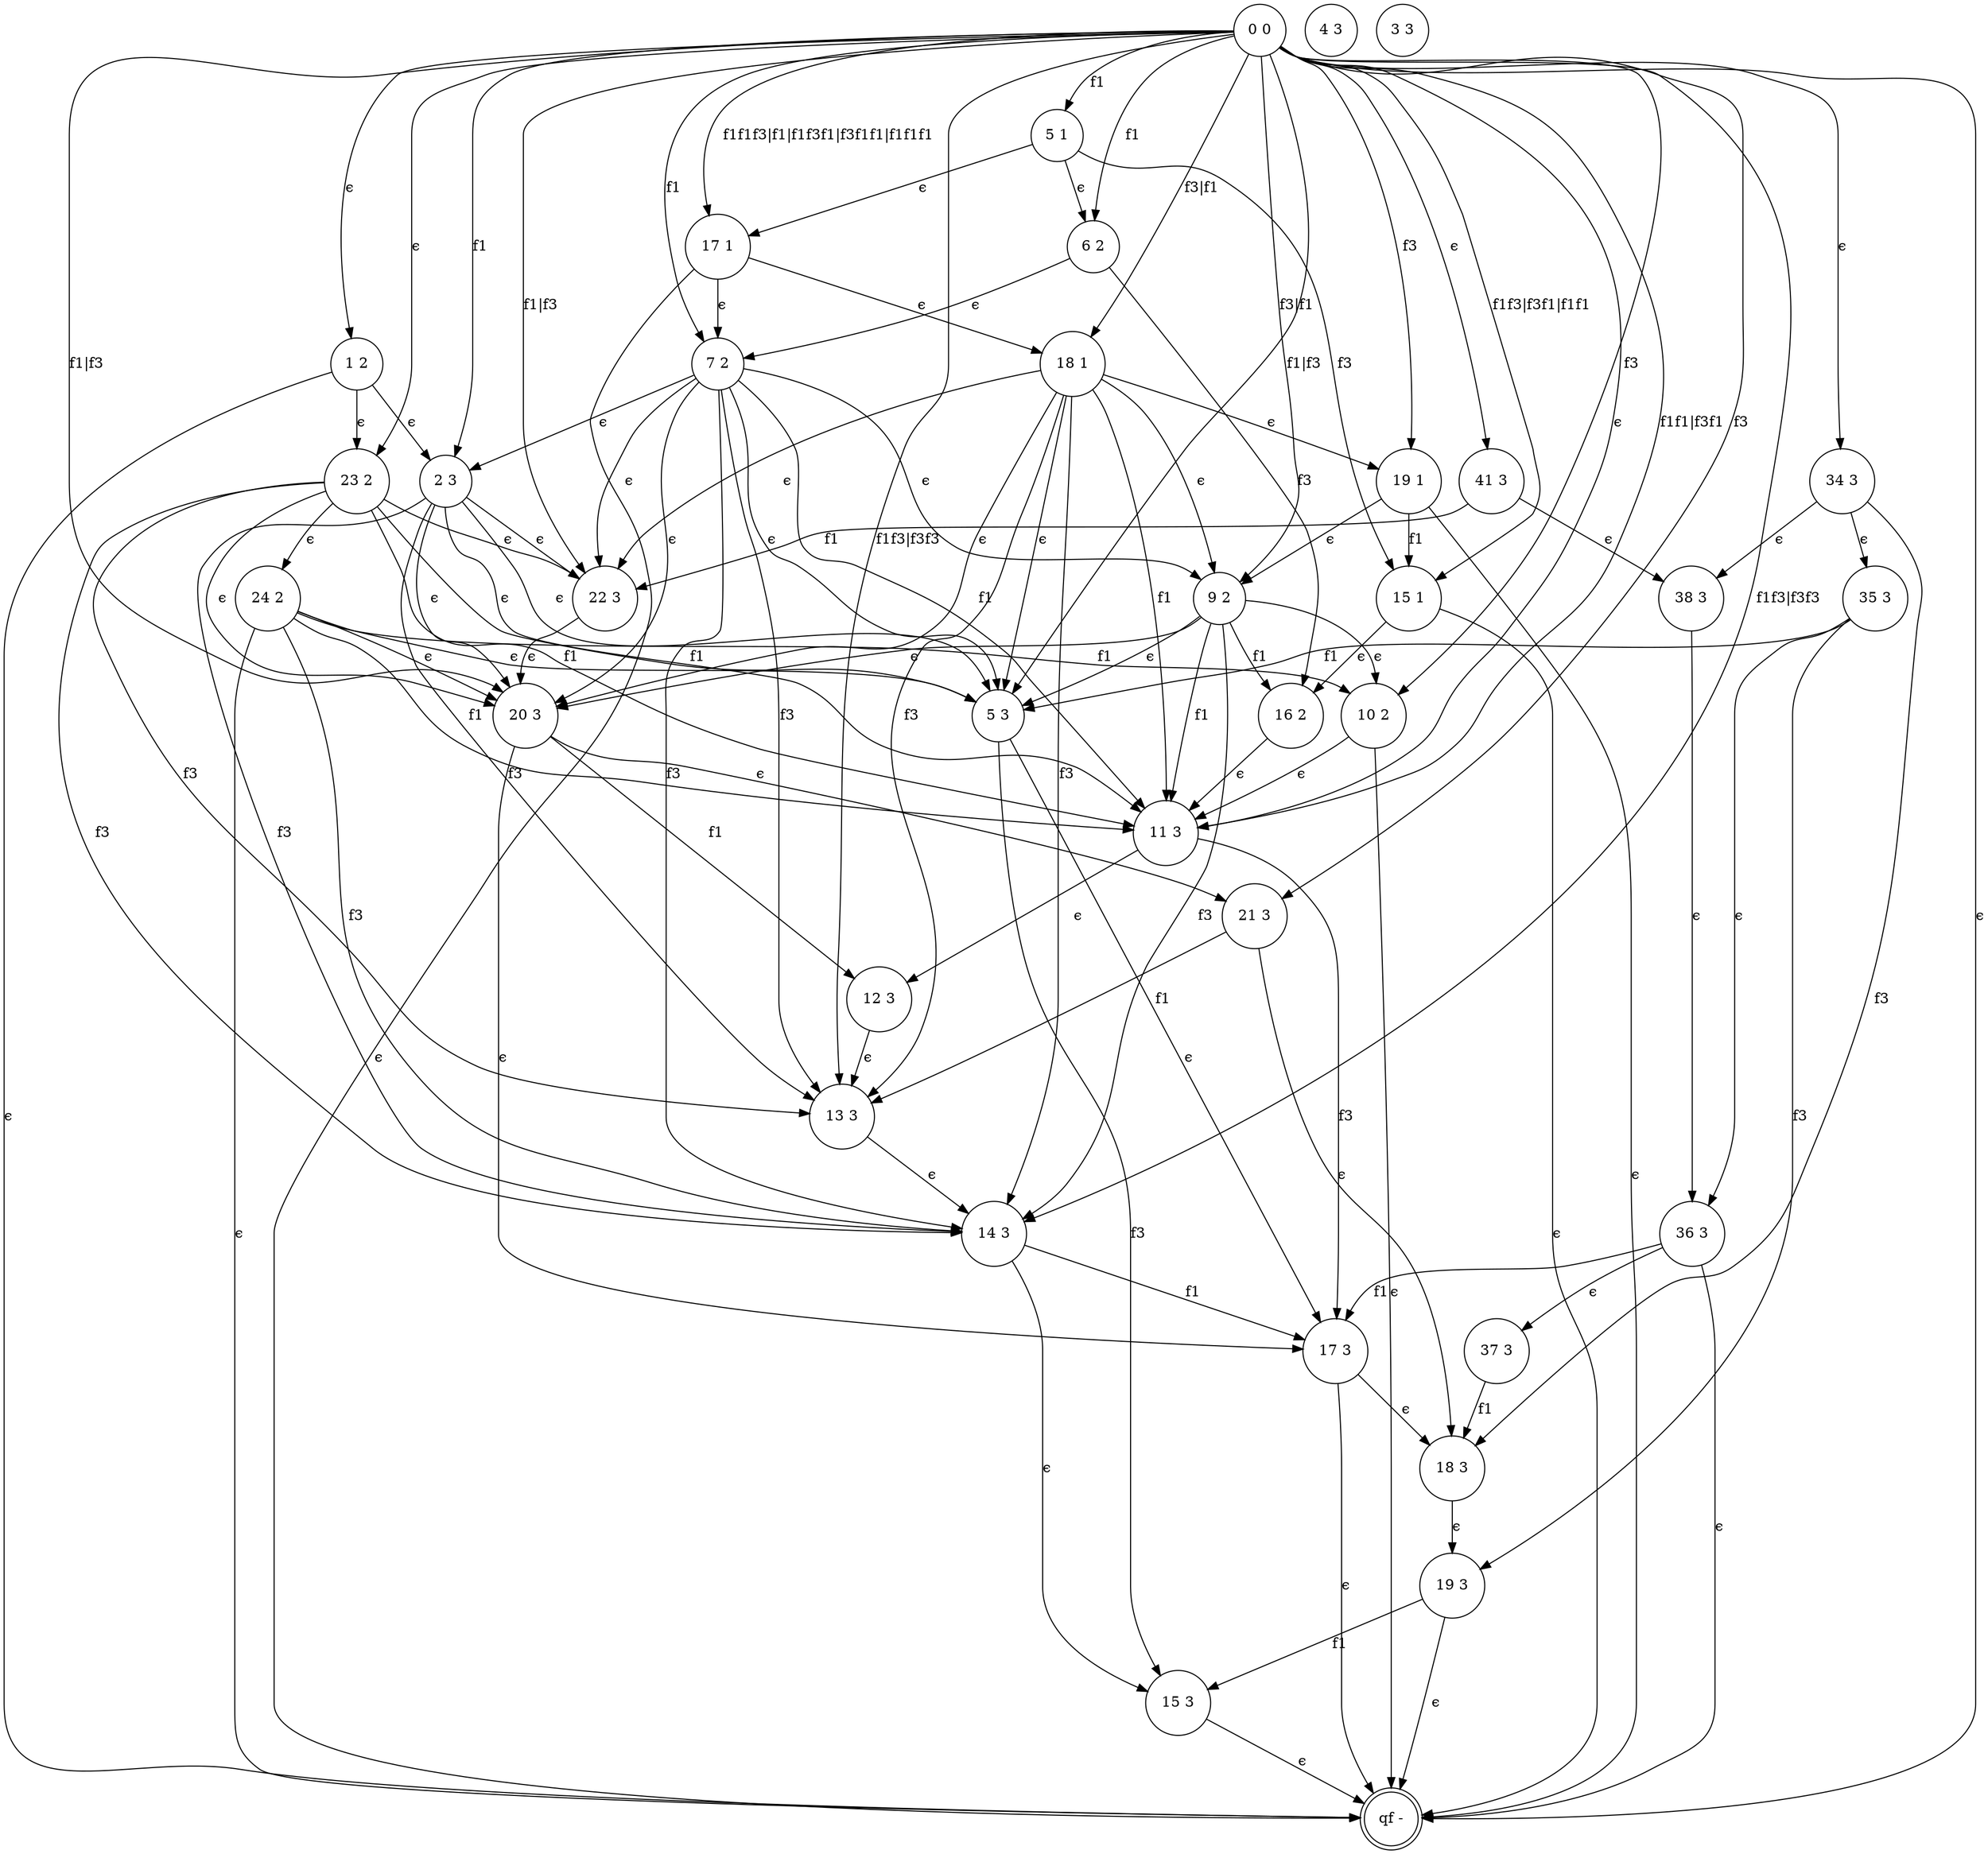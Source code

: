 digraph 49 {
	"11 3" [shape=circle]
	"12 3" [shape=circle]
	"13 3" [shape=circle]
	"14 3" [shape=circle]
	"15 3" [shape=circle]
	"17 3" [shape=circle]
	"18 3" [shape=circle]
	"19 3" [shape=circle]
	"1 2" [shape=circle]
	"2 3" [shape=circle]
	"5 3" [shape=circle]
	"20 3" [shape=circle]
	"21 3" [shape=circle]
	"22 3" [shape=circle]
	"23 2" [shape=circle]
	"24 2" [shape=circle]
	"10 2" [shape=circle]
	"11 3" [shape=circle]
	"4 3" [shape=circle]
	"3 3" [shape=circle]
	"6 2" [shape=circle]
	"7 2" [shape=circle]
	"2 3" [shape=circle]
	"9 2" [shape=circle]
	"16 2" [shape=circle]
	"11 3" [shape=circle]
	"4 3" [shape=circle]
	"3 3" [shape=circle]
	"34 3" [shape=circle]
	"35 3" [shape=circle]
	"36 3" [shape=circle]
	"37 3" [shape=circle]
	"38 3" [shape=circle]
	"41 3" [shape=circle]
	"5 1" [shape=circle]
	"6 2" [shape=circle]
	"17 1" [shape=circle]
	"7 2" [shape=circle]
	"2 3" [shape=circle]
	"18 1" [shape=circle]
	"19 1" [shape=circle]
	"15 1" [shape=circle]
	"16 2" [shape=circle]
	"11 3" [shape=circle]
	"9 2" [shape=circle]
	"4 3" [shape=circle]
	"3 3" [shape=circle]
	"qf -" [shape=doublecircle]
	"0 0" [shape=circle]
	"3 3" [shape=circle]
	"11 3" -> "12 3" [label="ϵ"]
	"12 3" -> "13 3" [label="ϵ"]
	"13 3" -> "14 3" [label="ϵ"]
	"14 3" -> "15 3" [label="ϵ"]
	"14 3" -> "17 3" [label=f1]
	"17 3" -> "18 3" [label="ϵ"]
	"18 3" -> "19 3" [label="ϵ"]
	"19 3" -> "15 3" [label=f1]
	"11 3" -> "17 3" [label=f3]
	"1 2" -> "2 3" [label="ϵ"]
	"5 3" -> "17 3" [label="ϵ"]
	"5 3" -> "15 3" [label=f3]
	"20 3" -> "17 3" [label="ϵ"]
	"20 3" -> "12 3" [label=f1]
	"20 3" -> "21 3" [label="ϵ"]
	"21 3" -> "18 3" [label="ϵ"]
	"21 3" -> "13 3" [label=f1]
	"22 3" -> "20 3" [label="ϵ"]
	"1 2" -> "23 2" [label="ϵ"]
	"23 2" -> "24 2" [label="ϵ"]
	"24 2" -> "10 2" [label=f1]
	"10 2" -> "11 3" [label="ϵ"]
	"6 2" -> "7 2" [label="ϵ"]
	"7 2" -> "2 3" [label="ϵ"]
	"9 2" -> "10 2" [label="ϵ"]
	"9 2" -> "16 2" [label=f1]
	"16 2" -> "11 3" [label="ϵ"]
	"6 2" -> "16 2" [label=f3]
	"34 3" -> "35 3" [label="ϵ"]
	"35 3" -> "5 3" [label=f1]
	"35 3" -> "36 3" [label="ϵ"]
	"36 3" -> "17 3" [label=f1]
	"36 3" -> "37 3" [label="ϵ"]
	"37 3" -> "18 3" [label=f1]
	"35 3" -> "19 3" [label=f3]
	"34 3" -> "38 3" [label="ϵ"]
	"38 3" -> "36 3" [label="ϵ"]
	"34 3" -> "18 3" [label=f3]
	"41 3" -> "38 3" [label="ϵ"]
	"41 3" -> "22 3" [label=f1]
	"5 1" -> "6 2" [label="ϵ"]
	"5 1" -> "17 1" [label="ϵ"]
	"17 1" -> "7 2" [label="ϵ"]
	"17 1" -> "18 1" [label="ϵ"]
	"18 1" -> "19 1" [label="ϵ"]
	"19 1" -> "15 1" [label=f1]
	"15 1" -> "16 2" [label="ϵ"]
	"19 1" -> "9 2" [label="ϵ"]
	"5 1" -> "15 1" [label=f3]
	"15 3" -> "qf -" [label="ϵ"]
	"17 3" -> "qf -" [label="ϵ"]
	"19 3" -> "qf -" [label="ϵ"]
	"1 2" -> "qf -" [label="ϵ"]
	"24 2" -> "qf -" [label="ϵ"]
	"10 2" -> "qf -" [label="ϵ"]
	"36 3" -> "qf -" [label="ϵ"]
	"17 1" -> "qf -" [label="ϵ"]
	"19 1" -> "qf -" [label="ϵ"]
	"15 1" -> "qf -" [label="ϵ"]
	"0 0" -> "5 1" [label=f1]
	"0 0" -> "15 1" [label="f1f3|f3f1|f1f1"]
	"0 0" -> "19 1" [label=f3]
	"0 0" -> "6 2" [label=f1]
	"0 0" -> "11 3" [label="ϵ"]
	"0 0" -> "1 2" [label="ϵ"]
	"0 0" -> "10 2" [label=f3]
	"0 0" -> "2 3" [label=f1]
	"0 0" -> "34 3" [label="ϵ"]
	"0 0" -> "41 3" [label="ϵ"]
	"0 0" -> "21 3" [label=f3]
	"0 0" -> "7 2" [label=f1]
	"0 0" -> "23 2" [label="ϵ"]
	"0 0" -> "qf -" [label="ϵ"]
	"0 0" -> "17 1" [label="f1f1f3|f1|f1f3f1|f3f1f1|f1f1f1"]
	"0 0" -> "18 1" [label="f3|f1"]
	"7 2" -> "9 2" [label="ϵ"]
	"18 1" -> "9 2" [label="ϵ"]
	"0 0" -> "9 2" [label="f3|f1"]
	"24 2" -> "5 3" [label="ϵ"]
	"24 2" -> "11 3" [label=f1]
	"24 2" -> "20 3" [label="ϵ"]
	"24 2" -> "14 3" [label=f3]
	"9 2" -> "5 3" [label="ϵ"]
	"9 2" -> "11 3" [label=f1]
	"9 2" -> "20 3" [label="ϵ"]
	"9 2" -> "14 3" [label=f3]
	"2 3" -> "22 3" [label="ϵ"]
	"2 3" -> "13 3" [label=f3]
	"2 3" -> "5 3" [label="ϵ"]
	"2 3" -> "11 3" [label=f1]
	"2 3" -> "20 3" [label="ϵ"]
	"2 3" -> "14 3" [label=f3]
	"23 2" -> "22 3" [label="ϵ"]
	"23 2" -> "13 3" [label=f3]
	"23 2" -> "5 3" [label="ϵ"]
	"23 2" -> "11 3" [label=f1]
	"23 2" -> "20 3" [label="ϵ"]
	"23 2" -> "14 3" [label=f3]
	"7 2" -> "22 3" [label="ϵ"]
	"7 2" -> "13 3" [label=f3]
	"7 2" -> "5 3" [label="ϵ"]
	"7 2" -> "11 3" [label=f1]
	"7 2" -> "20 3" [label="ϵ"]
	"7 2" -> "14 3" [label=f3]
	"18 1" -> "22 3" [label="ϵ"]
	"18 1" -> "13 3" [label=f3]
	"18 1" -> "5 3" [label="ϵ"]
	"18 1" -> "11 3" [label=f1]
	"18 1" -> "20 3" [label="ϵ"]
	"18 1" -> "14 3" [label=f3]
	"0 0" -> "22 3" [label="f1|f3"]
	"0 0" -> "13 3" [label="f1f3|f3f3"]
	"0 0" -> "5 3" [label="f1|f3"]
	"0 0" -> "11 3" [label="f1f1|f3f1"]
	"0 0" -> "20 3" [label="f1|f3"]
	"0 0" -> "14 3" [label="f1f3|f3f3"]
}
